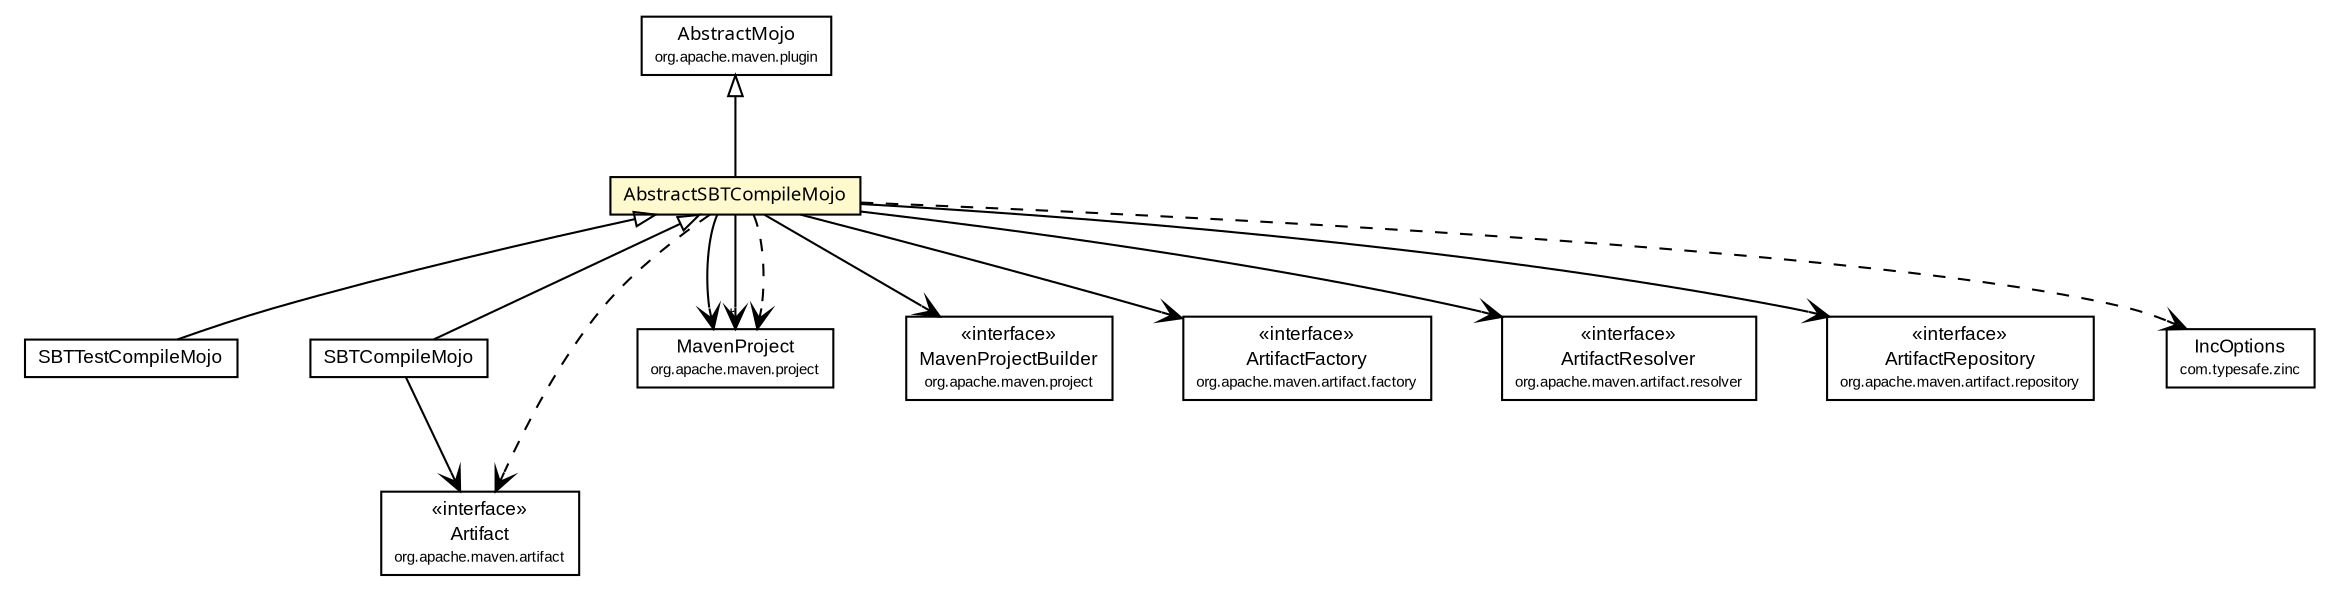 #!/usr/local/bin/dot
#
# Class diagram 
# Generated by UmlGraph version 4.6 (http://www.spinellis.gr/sw/umlgraph)
#

digraph G {
	edge [fontname="arial",fontsize=10,labelfontname="arial",labelfontsize=10];
	node [fontname="arial",fontsize=10,shape=plaintext];
	// com.google.code.sbt.SBTTestCompileMojo
	c105 [label=<<table border="0" cellborder="1" cellspacing="0" cellpadding="2" port="p" href="./SBTTestCompileMojo.html">
		<tr><td><table border="0" cellspacing="0" cellpadding="1">
			<tr><td> SBTTestCompileMojo </td></tr>
		</table></td></tr>
		</table>>, fontname="arial", fontcolor="black", fontsize=9.0];
	// com.google.code.sbt.SBTCompileMojo
	c107 [label=<<table border="0" cellborder="1" cellspacing="0" cellpadding="2" port="p" href="./SBTCompileMojo.html">
		<tr><td><table border="0" cellspacing="0" cellpadding="1">
			<tr><td> SBTCompileMojo </td></tr>
		</table></td></tr>
		</table>>, fontname="arial", fontcolor="black", fontsize=9.0];
	// com.google.code.sbt.AbstractSBTCompileMojo
	c109 [label=<<table border="0" cellborder="1" cellspacing="0" cellpadding="2" port="p" bgcolor="lemonChiffon" href="./AbstractSBTCompileMojo.html">
		<tr><td><table border="0" cellspacing="0" cellpadding="1">
			<tr><td><font face="ariali"> AbstractSBTCompileMojo </font></td></tr>
		</table></td></tr>
		</table>>, fontname="arial", fontcolor="black", fontsize=9.0];
	//com.google.code.sbt.SBTTestCompileMojo extends com.google.code.sbt.AbstractSBTCompileMojo
	c109:p -> c105:p [dir=back,arrowtail=empty];
	//com.google.code.sbt.SBTCompileMojo extends com.google.code.sbt.AbstractSBTCompileMojo
	c109:p -> c107:p [dir=back,arrowtail=empty];
	//com.google.code.sbt.AbstractSBTCompileMojo extends org.apache.maven.plugin.AbstractMojo
	c110:p -> c109:p [dir=back,arrowtail=empty];
	// com.google.code.sbt.SBTCompileMojo NAVASSOC org.apache.maven.artifact.Artifact
	c107:p -> c111:p [taillabel="", label="", headlabel="", fontname="arial", fontcolor="black", fontsize=10.0, color="black", arrowhead=open];
	// com.google.code.sbt.AbstractSBTCompileMojo NAVASSOC org.apache.maven.project.MavenProject
	c109:p -> c112:p [taillabel="", label="", headlabel="", fontname="arial", fontcolor="black", fontsize=10.0, color="black", arrowhead=open];
	// com.google.code.sbt.AbstractSBTCompileMojo NAVASSOC org.apache.maven.project.MavenProjectBuilder
	c109:p -> c113:p [taillabel="", label="", headlabel="", fontname="arial", fontcolor="black", fontsize=10.0, color="black", arrowhead=open];
	// com.google.code.sbt.AbstractSBTCompileMojo NAVASSOC org.apache.maven.project.MavenProject
	c109:p -> c112:p [taillabel="", label="", headlabel="*", fontname="arial", fontcolor="black", fontsize=10.0, color="black", arrowhead=open];
	// com.google.code.sbt.AbstractSBTCompileMojo NAVASSOC org.apache.maven.artifact.factory.ArtifactFactory
	c109:p -> c114:p [taillabel="", label="", headlabel="", fontname="arial", fontcolor="black", fontsize=10.0, color="black", arrowhead=open];
	// com.google.code.sbt.AbstractSBTCompileMojo NAVASSOC org.apache.maven.artifact.resolver.ArtifactResolver
	c109:p -> c115:p [taillabel="", label="", headlabel="", fontname="arial", fontcolor="black", fontsize=10.0, color="black", arrowhead=open];
	// com.google.code.sbt.AbstractSBTCompileMojo NAVASSOC org.apache.maven.artifact.repository.ArtifactRepository
	c109:p -> c116:p [taillabel="", label="", headlabel="", fontname="arial", fontcolor="black", fontsize=10.0, color="black", arrowhead=open];
	// com.google.code.sbt.AbstractSBTCompileMojo DEPEND com.typesafe.zinc.IncOptions
	c109:p -> c117:p [taillabel="", label="", headlabel="", fontname="arial", fontcolor="black", fontsize=10.0, color="black", arrowhead=open, style=dashed];
	// com.google.code.sbt.AbstractSBTCompileMojo DEPEND org.apache.maven.artifact.Artifact
	c109:p -> c111:p [taillabel="", label="", headlabel="", fontname="arial", fontcolor="black", fontsize=10.0, color="black", arrowhead=open, style=dashed];
	// com.google.code.sbt.AbstractSBTCompileMojo DEPEND org.apache.maven.project.MavenProject
	c109:p -> c112:p [taillabel="", label="", headlabel="", fontname="arial", fontcolor="black", fontsize=10.0, color="black", arrowhead=open, style=dashed];
	// com.typesafe.zinc.IncOptions
	c117 [label=<<table border="0" cellborder="1" cellspacing="0" cellpadding="2" port="p">
		<tr><td><table border="0" cellspacing="0" cellpadding="1">
			<tr><td> IncOptions </td></tr>
			<tr><td><font point-size="7.0"> com.typesafe.zinc </font></td></tr>
		</table></td></tr>
		</table>>, fontname="arial", fontcolor="black", fontsize=9.0];
	// org.apache.maven.artifact.repository.ArtifactRepository
	c116 [label=<<table border="0" cellborder="1" cellspacing="0" cellpadding="2" port="p" href="http://maven.apache.org/ref/2.2.1/maven-artifact/apidocs/org/apache/maven/artifact/repository/ArtifactRepository.html">
		<tr><td><table border="0" cellspacing="0" cellpadding="1">
			<tr><td> &laquo;interface&raquo; </td></tr>
			<tr><td> ArtifactRepository </td></tr>
			<tr><td><font point-size="7.0"> org.apache.maven.artifact.repository </font></td></tr>
		</table></td></tr>
		</table>>, fontname="arial", fontcolor="black", fontsize=9.0];
	// org.apache.maven.plugin.AbstractMojo
	c110 [label=<<table border="0" cellborder="1" cellspacing="0" cellpadding="2" port="p" href="http://maven.apache.org/ref/2.2.1/maven-plugin-api/apidocs/org/apache/maven/plugin/AbstractMojo.html">
		<tr><td><table border="0" cellspacing="0" cellpadding="1">
			<tr><td><font face="ariali"> AbstractMojo </font></td></tr>
			<tr><td><font point-size="7.0"> org.apache.maven.plugin </font></td></tr>
		</table></td></tr>
		</table>>, fontname="arial", fontcolor="black", fontsize=9.0];
	// org.apache.maven.artifact.Artifact
	c111 [label=<<table border="0" cellborder="1" cellspacing="0" cellpadding="2" port="p" href="http://maven.apache.org/ref/2.2.1/maven-artifact/apidocs/org/apache/maven/artifact/Artifact.html">
		<tr><td><table border="0" cellspacing="0" cellpadding="1">
			<tr><td> &laquo;interface&raquo; </td></tr>
			<tr><td> Artifact </td></tr>
			<tr><td><font point-size="7.0"> org.apache.maven.artifact </font></td></tr>
		</table></td></tr>
		</table>>, fontname="arial", fontcolor="black", fontsize=9.0];
	// org.apache.maven.project.MavenProjectBuilder
	c113 [label=<<table border="0" cellborder="1" cellspacing="0" cellpadding="2" port="p" href="http://maven.apache.org/ref/2.2.1/maven-project/apidocs/org/apache/maven/project/MavenProjectBuilder.html">
		<tr><td><table border="0" cellspacing="0" cellpadding="1">
			<tr><td> &laquo;interface&raquo; </td></tr>
			<tr><td> MavenProjectBuilder </td></tr>
			<tr><td><font point-size="7.0"> org.apache.maven.project </font></td></tr>
		</table></td></tr>
		</table>>, fontname="arial", fontcolor="black", fontsize=9.0];
	// org.apache.maven.project.MavenProject
	c112 [label=<<table border="0" cellborder="1" cellspacing="0" cellpadding="2" port="p" href="http://maven.apache.org/ref/2.2.1/maven-project/apidocs/org/apache/maven/project/MavenProject.html">
		<tr><td><table border="0" cellspacing="0" cellpadding="1">
			<tr><td> MavenProject </td></tr>
			<tr><td><font point-size="7.0"> org.apache.maven.project </font></td></tr>
		</table></td></tr>
		</table>>, fontname="arial", fontcolor="black", fontsize=9.0];
	// org.apache.maven.artifact.resolver.ArtifactResolver
	c115 [label=<<table border="0" cellborder="1" cellspacing="0" cellpadding="2" port="p" href="http://maven.apache.org/ref/2.2.1/maven-artifact/apidocs/org/apache/maven/artifact/resolver/ArtifactResolver.html">
		<tr><td><table border="0" cellspacing="0" cellpadding="1">
			<tr><td> &laquo;interface&raquo; </td></tr>
			<tr><td> ArtifactResolver </td></tr>
			<tr><td><font point-size="7.0"> org.apache.maven.artifact.resolver </font></td></tr>
		</table></td></tr>
		</table>>, fontname="arial", fontcolor="black", fontsize=9.0];
	// org.apache.maven.artifact.factory.ArtifactFactory
	c114 [label=<<table border="0" cellborder="1" cellspacing="0" cellpadding="2" port="p" href="http://maven.apache.org/ref/2.2.1/maven-artifact/apidocs/org/apache/maven/artifact/factory/ArtifactFactory.html">
		<tr><td><table border="0" cellspacing="0" cellpadding="1">
			<tr><td> &laquo;interface&raquo; </td></tr>
			<tr><td> ArtifactFactory </td></tr>
			<tr><td><font point-size="7.0"> org.apache.maven.artifact.factory </font></td></tr>
		</table></td></tr>
		</table>>, fontname="arial", fontcolor="black", fontsize=9.0];
}

